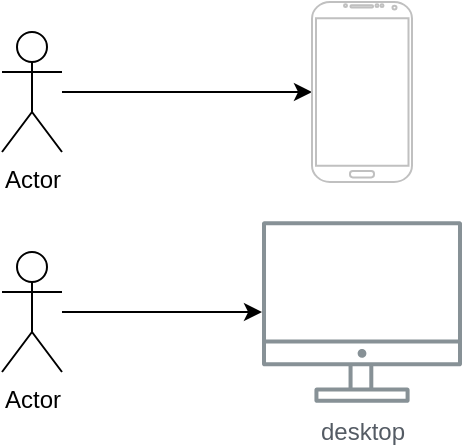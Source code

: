 <mxfile version="21.3.5" type="github">
  <diagram name="Página-1" id="iNaVJ4ki2ZXxPQHuFq8B">
    <mxGraphModel dx="2058" dy="967" grid="1" gridSize="10" guides="1" tooltips="1" connect="1" arrows="1" fold="1" page="1" pageScale="1" pageWidth="827" pageHeight="1169" math="0" shadow="0">
      <root>
        <mxCell id="0" />
        <mxCell id="1" parent="0" />
        <mxCell id="kQsGSucea-r5Y_LSZo7t-3" value="" style="edgeStyle=orthogonalEdgeStyle;rounded=0;orthogonalLoop=1;jettySize=auto;html=1;" edge="1" parent="1" source="kQsGSucea-r5Y_LSZo7t-1" target="kQsGSucea-r5Y_LSZo7t-4">
          <mxGeometry relative="1" as="geometry">
            <mxPoint x="215" y="240" as="targetPoint" />
          </mxGeometry>
        </mxCell>
        <mxCell id="kQsGSucea-r5Y_LSZo7t-1" value="Actor" style="shape=umlActor;verticalLabelPosition=bottom;verticalAlign=top;html=1;outlineConnect=0;" vertex="1" parent="1">
          <mxGeometry x="90" y="210" width="30" height="60" as="geometry" />
        </mxCell>
        <mxCell id="kQsGSucea-r5Y_LSZo7t-4" value="" style="verticalLabelPosition=bottom;verticalAlign=top;html=1;shadow=0;dashed=0;strokeWidth=1;shape=mxgraph.android.phone2;strokeColor=#c0c0c0;" vertex="1" parent="1">
          <mxGeometry x="245" y="195" width="50" height="90" as="geometry" />
        </mxCell>
        <mxCell id="kQsGSucea-r5Y_LSZo7t-8" style="edgeStyle=orthogonalEdgeStyle;rounded=0;orthogonalLoop=1;jettySize=auto;html=1;" edge="1" parent="1" source="kQsGSucea-r5Y_LSZo7t-5" target="kQsGSucea-r5Y_LSZo7t-6">
          <mxGeometry relative="1" as="geometry" />
        </mxCell>
        <mxCell id="kQsGSucea-r5Y_LSZo7t-5" value="Actor" style="shape=umlActor;verticalLabelPosition=bottom;verticalAlign=top;html=1;outlineConnect=0;" vertex="1" parent="1">
          <mxGeometry x="90" y="320" width="30" height="60" as="geometry" />
        </mxCell>
        <mxCell id="kQsGSucea-r5Y_LSZo7t-6" value="desktop" style="sketch=0;outlineConnect=0;gradientColor=none;fontColor=#545B64;strokeColor=none;fillColor=#879196;dashed=0;verticalLabelPosition=bottom;verticalAlign=top;align=center;html=1;fontSize=12;fontStyle=0;aspect=fixed;shape=mxgraph.aws4.illustration_desktop;pointerEvents=1" vertex="1" parent="1">
          <mxGeometry x="220" y="304.5" width="100" height="91" as="geometry" />
        </mxCell>
      </root>
    </mxGraphModel>
  </diagram>
</mxfile>
